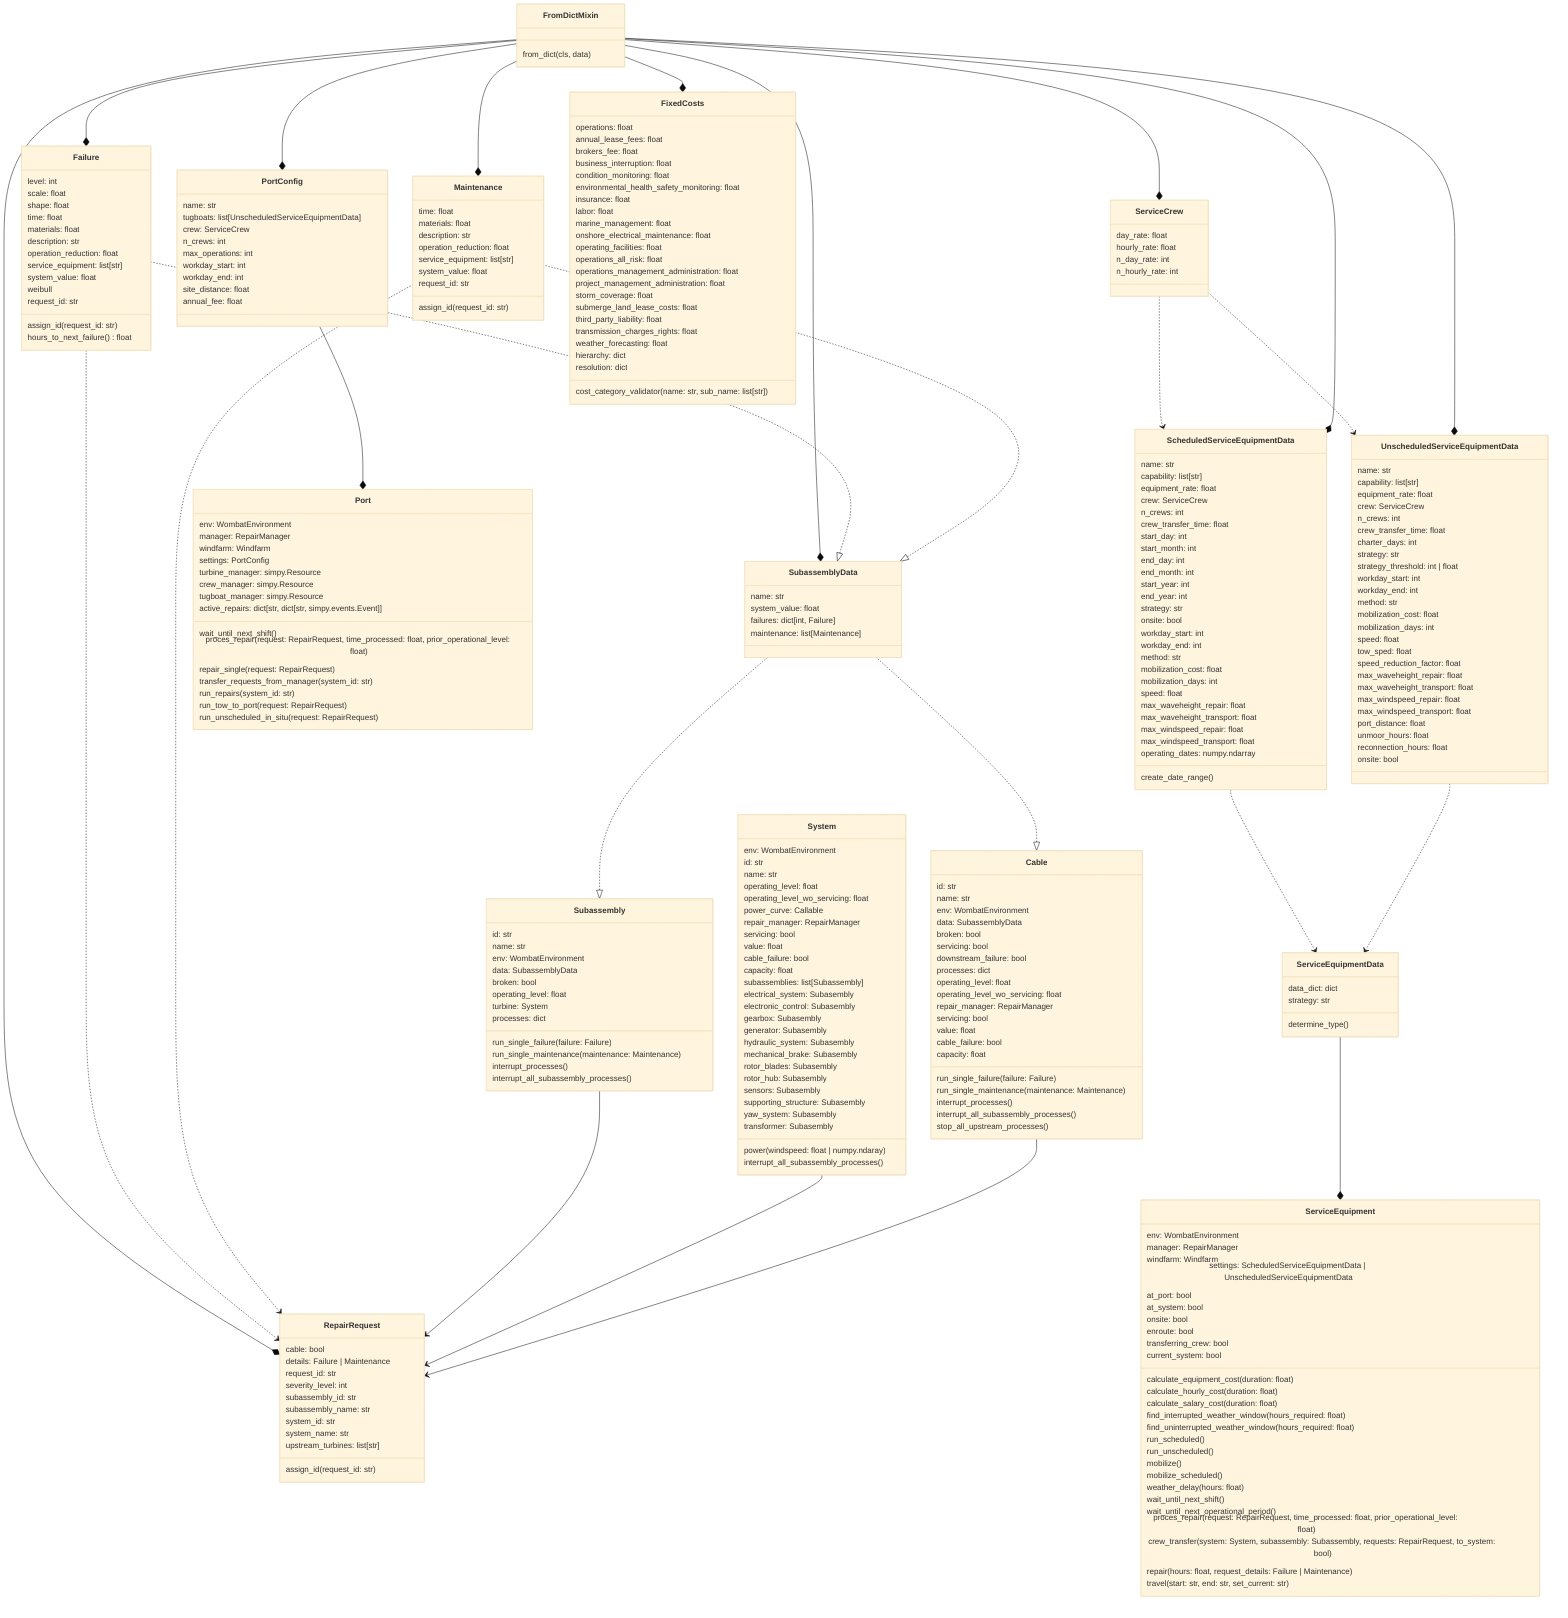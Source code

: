 %%{init: {'theme':'base'}}%%
classDiagram
    direction BT
    class FromDictMixin{
        from_dict(cls, data)
    }
    class Failure{
        level: int
        scale: float
        shape: float
        time: float
        materials: float
        description: str
        operation_reduction: float
        service_equipment: list[str]
        system_value: float
        weibull
        request_id: str
        assign_id(request_id: str)
        hours_to_next_failure() float
    }
    class Maintenance{
        time: float
        materials: float
        description: str
        operation_reduction: float
        service_equipment: list[str]
        system_value: float
        request_id: str
        assign_id(request_id: str)
    }
    class RepairRequest{
        cable: bool
        details: Failure | Maintenance
        request_id: str
        severity_level: int
        subassembly_id: str
        subassembly_name: str
        system_id: str
        system_name: str
        upstream_turbines: list[str]
        assign_id(request_id: str)
    }
    class ServiceEquipmentData{
        data_dict: dict
        strategy: str
        determine_type()
    }
    class ServiceCrew{
        day_rate: float
        hourly_rate: float
        n_day_rate: int
        n_hourly_rate: int
    }
    class ScheduledServiceEquipmentData{
        name: str
        capability: list[str]
        equipment_rate: float
        crew: ServiceCrew
        n_crews: int
        crew_transfer_time: float
        start_day: int
        start_month: int
        end_day: int
        end_month: int
        start_year: int
        end_year: int
        strategy: str
        onsite: bool
        workday_start: int
        workday_end: int
        method: str
        mobilization_cost: float
        mobilization_days: int
        speed: float
        max_waveheight_repair: float
        max_waveheight_transport: float
        max_windspeed_repair: float
        max_windspeed_transport: float
        operating_dates: numpy.ndarray
        create_date_range()
    }
    class UnscheduledServiceEquipmentData{
        name: str
        capability: list[str]
        equipment_rate: float
        crew: ServiceCrew
        n_crews: int
        crew_transfer_time: float
        charter_days: int
        strategy: str
        strategy_threshold: int | float
        workday_start: int
        workday_end: int
        method: str
        mobilization_cost: float
        mobilization_days: int
        speed: float
        tow_sped: float
        speed_reduction_factor: float
        max_waveheight_repair: float
        max_waveheight_transport: float
        max_windspeed_repair: float
        max_windspeed_transport: float
        port_distance: float
        unmoor_hours: float
        reconnection_hours: float
        onsite: bool
    }
    class PortConfig{
        name: str
        tugboats: list[UnscheduledServiceEquipmentData]
        crew: ServiceCrew
        n_crews: int
        max_operations: int
        workday_start: int
        workday_end: int
        site_distance: float
        annual_fee: float
    }
    class SubassemblyData{
        name: str
        system_value: float
        failures: dict[int, Failure]
        maintenance: list[Maintenance]
    }
    class FixedCosts{
        operations: float
        annual_lease_fees: float
        brokers_fee: float
        business_interruption: float
        condition_monitoring: float
        environmental_health_safety_monitoring: float
        insurance: float
        labor: float
        marine_management: float
        onshore_electrical_maintenance: float
        operating_facilities: float
        operations_all_risk: float
        operations_management_administration: float
        project_management_administration: float
        storm_coverage: float
        submerge_land_lease_costs: float
        third_party_liability: float
        transmission_charges_rights: float
        weather_forecasting: float
        hierarchy: dict
        resolution: dict
        cost_category_validator(name: str, sub_name: list[str])
    }

    class ServiceEquipment{
        env: WombatEnvironment
        manager: RepairManager
        windfarm: Windfarm
        settings: ScheduledServiceEquipmentData | UnscheduledServiceEquipmentData
        at_port: bool
        at_system: bool
        onsite: bool
        enroute: bool
        transferring_crew: bool
        current_system: bool
        calculate_equipment_cost(duration: float)
        calculate_hourly_cost(duration: float)
        calculate_salary_cost(duration: float)
        find_interrupted_weather_window(hours_required: float)
        find_uninterrupted_weather_window(hours_required: float)
        run_scheduled()
        run_unscheduled()
        mobilize()
        mobilize_scheduled()
        weather_delay(hours: float)
        wait_until_next_shift()
        wait_until_next_operational_period()
        proces_repair(request: RepairRequest, time_processed: float, prior_operational_level: float)
        crew_transfer(system: System, subassembly: Subassembly, requests: RepairRequest, to_system: bool)
        repair(hours: float, request_details: Failure | Maintenance)
        travel(start: str, end: str, set_current: str)
    }

    class System{
        env: WombatEnvironment
        id: str
        name: str
        operating_level: float
        operating_level_wo_servicing: float
        power_curve: Callable
        repair_manager: RepairManager
        servicing: bool
        value: float
        cable_failure: bool
        capacity: float
        subassemblies: list[Subassembly]
        electrical_system: Subasembly
        electronic_control: Subasembly
        gearbox: Subasembly
        generator: Subasembly
        hydraulic_system: Subasembly
        mechanical_brake: Subasembly
        rotor_blades: Subasembly
        rotor_hub: Subasembly
        sensors: Subasembly
        supporting_structure: Subasembly
        yaw_system: Subasembly
        transformer: Subasembly
        power(windspeed: float | numpy.ndaray)
        interrupt_all_subassembly_processes()
    }
    class Subassembly{
        id: str
        name: str
        env: WombatEnvironment
        data: SubassemblyData
        broken: bool
        operating_level: float
        turbine: System
        processes: dict
        run_single_failure(failure: Failure)
        run_single_maintenance(maintenance: Maintenance)
        interrupt_processes()
        interrupt_all_subassembly_processes()
    }
    class Cable{
        id: str
        name: str
        env: WombatEnvironment
        data: SubassemblyData
        broken: bool
        servicing: bool
        downstream_failure: bool
        processes: dict
        operating_level: float
        operating_level_wo_servicing: float
        repair_manager: RepairManager
        servicing: bool
        value: float
        cable_failure: bool
        capacity: float
        run_single_failure(failure: Failure)
        run_single_maintenance(maintenance: Maintenance)
        interrupt_processes()
        interrupt_all_subassembly_processes()
        stop_all_upstream_processes()
    }

    class Port{
        env: WombatEnvironment
        manager: RepairManager
        windfarm: Windfarm
        settings: PortConfig
        turbine_manager: simpy.Resource
        crew_manager: simpy.Resource
        tugboat_manager: simpy.Resource
        active_repairs: dict[str, dict[str, simpy.events.Event]]
        wait_until_next_shift()
        proces_repair(request: RepairRequest, time_processed: float, prior_operational_level: float)
        repair_single(request: RepairRequest)
        transfer_requests_from_manager(system_id: str)
        run_repairs(system_id: str)
        run_tow_to_port(request: RepairRequest)
        run_unscheduled_in_situ(request: RepairRequest)
    }

    ScheduledServiceEquipmentData <.. ServiceCrew
    UnscheduledServiceEquipmentData <.. ServiceCrew
    ServiceEquipmentData <.. ScheduledServiceEquipmentData
    ServiceEquipmentData <.. UnscheduledServiceEquipmentData

    FixedCosts *-- FromDictMixin
    Failure *-- FromDictMixin
    Maintenance *-- FromDictMixin
    RepairRequest *-- FromDictMixin
    ServiceCrew *-- FromDictMixin
    ScheduledServiceEquipmentData *-- FromDictMixin
    UnscheduledServiceEquipmentData *-- FromDictMixin
    PortConfig *-- FromDictMixin
    SubassemblyData *-- FromDictMixin

    Port *-- PortConfig
    ServiceEquipment *-- ServiceEquipmentData

    RepairRequest <.. Failure
    RepairRequest <.. Maintenance

    RepairRequest <-- Subassembly
    RepairRequest <-- System
    RepairRequest <-- Cable

    SubassemblyData <|.. Failure
    SubassemblyData <|.. Maintenance
    Cable <|.. SubassemblyData
    Subassembly <|.. SubassemblyData


    %% mmdc -i data_classes.mmd -o data_classes.svg
    %% mmdc -i data_classes.mmd -o data_classes.png -w 2400 -b transparent